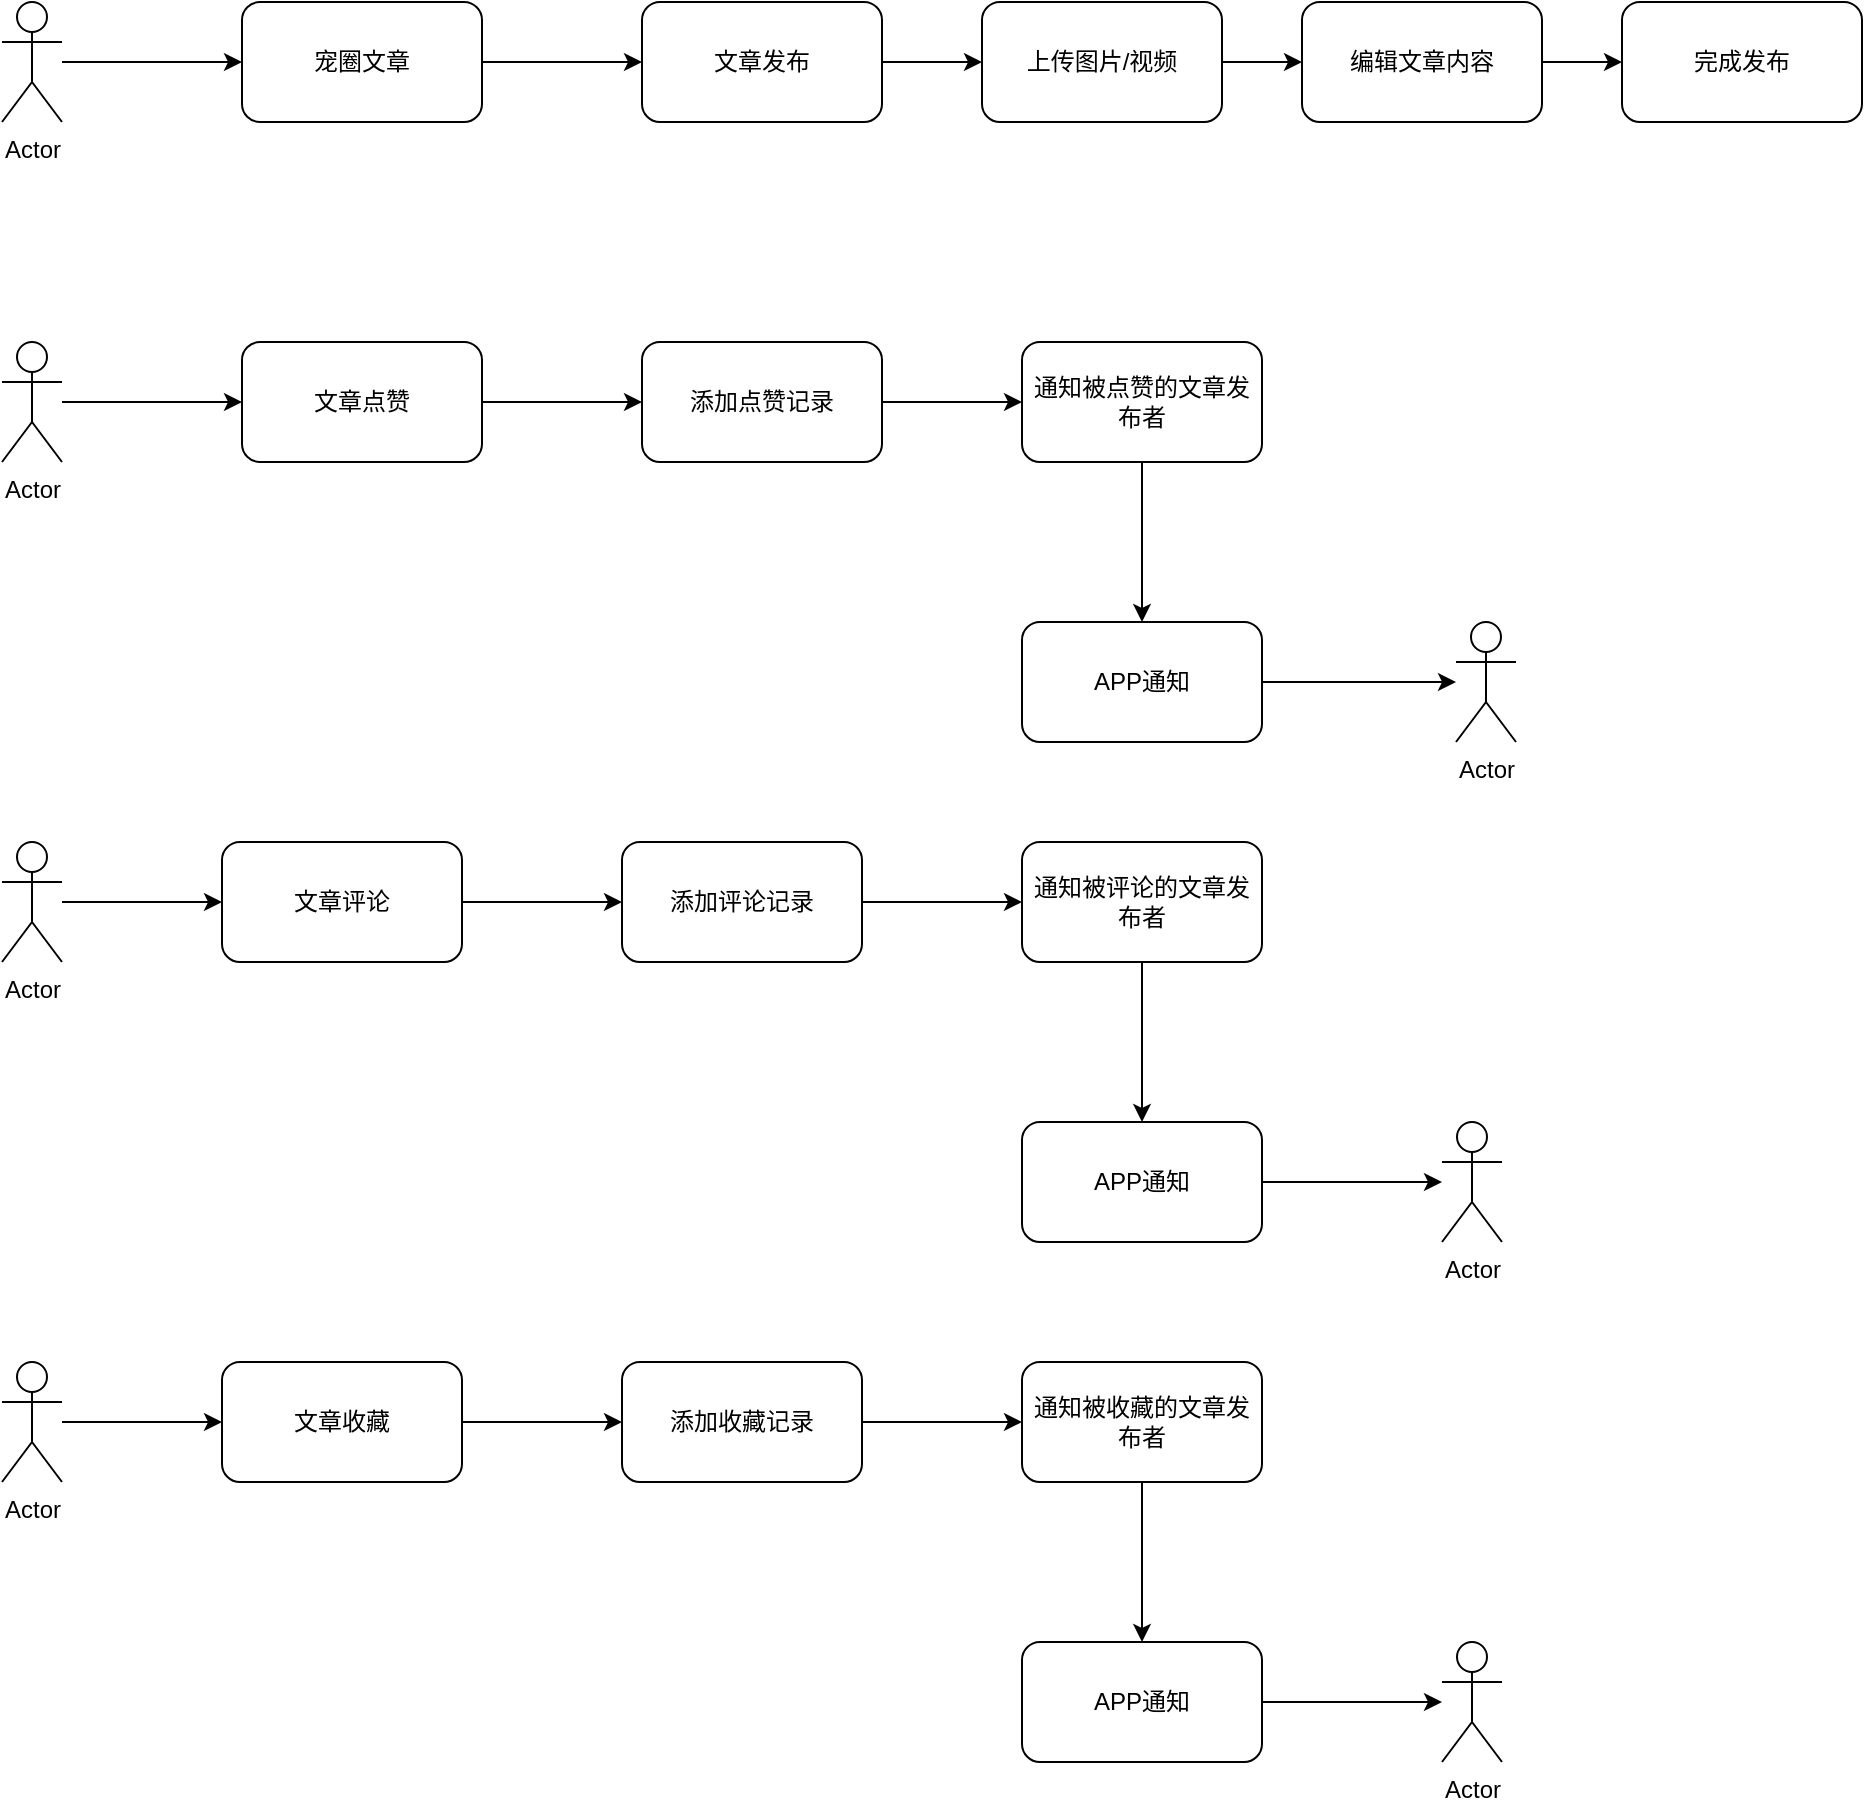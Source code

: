 <mxfile version="15.9.1" type="github">
  <diagram id="4H1GNPo8OheD37s34kiN" name="第 1 页">
    <mxGraphModel dx="1673" dy="887" grid="1" gridSize="10" guides="1" tooltips="1" connect="1" arrows="1" fold="1" page="1" pageScale="1" pageWidth="827" pageHeight="1169" math="0" shadow="0">
      <root>
        <mxCell id="0" />
        <mxCell id="1" parent="0" />
        <mxCell id="9aVAmsFQlcjrHRue2oDb-4" value="" style="edgeStyle=orthogonalEdgeStyle;rounded=0;orthogonalLoop=1;jettySize=auto;html=1;" edge="1" parent="1" source="9aVAmsFQlcjrHRue2oDb-2" target="9aVAmsFQlcjrHRue2oDb-3">
          <mxGeometry relative="1" as="geometry" />
        </mxCell>
        <mxCell id="9aVAmsFQlcjrHRue2oDb-2" value="Actor" style="shape=umlActor;verticalLabelPosition=bottom;verticalAlign=top;html=1;outlineConnect=0;" vertex="1" parent="1">
          <mxGeometry x="70" y="80" width="30" height="60" as="geometry" />
        </mxCell>
        <mxCell id="9aVAmsFQlcjrHRue2oDb-6" value="" style="edgeStyle=orthogonalEdgeStyle;rounded=0;orthogonalLoop=1;jettySize=auto;html=1;" edge="1" parent="1" source="9aVAmsFQlcjrHRue2oDb-3" target="9aVAmsFQlcjrHRue2oDb-5">
          <mxGeometry relative="1" as="geometry" />
        </mxCell>
        <mxCell id="9aVAmsFQlcjrHRue2oDb-3" value="宠圈文章" style="rounded=1;whiteSpace=wrap;html=1;" vertex="1" parent="1">
          <mxGeometry x="190" y="80" width="120" height="60" as="geometry" />
        </mxCell>
        <mxCell id="9aVAmsFQlcjrHRue2oDb-8" value="" style="edgeStyle=orthogonalEdgeStyle;rounded=0;orthogonalLoop=1;jettySize=auto;html=1;" edge="1" parent="1" source="9aVAmsFQlcjrHRue2oDb-5" target="9aVAmsFQlcjrHRue2oDb-7">
          <mxGeometry relative="1" as="geometry" />
        </mxCell>
        <mxCell id="9aVAmsFQlcjrHRue2oDb-5" value="文章发布" style="rounded=1;whiteSpace=wrap;html=1;" vertex="1" parent="1">
          <mxGeometry x="390" y="80" width="120" height="60" as="geometry" />
        </mxCell>
        <mxCell id="9aVAmsFQlcjrHRue2oDb-10" value="" style="edgeStyle=orthogonalEdgeStyle;rounded=0;orthogonalLoop=1;jettySize=auto;html=1;" edge="1" parent="1" source="9aVAmsFQlcjrHRue2oDb-7" target="9aVAmsFQlcjrHRue2oDb-9">
          <mxGeometry relative="1" as="geometry" />
        </mxCell>
        <mxCell id="9aVAmsFQlcjrHRue2oDb-7" value="&lt;span&gt;上传图片/视频&lt;/span&gt;" style="rounded=1;whiteSpace=wrap;html=1;" vertex="1" parent="1">
          <mxGeometry x="560" y="80" width="120" height="60" as="geometry" />
        </mxCell>
        <mxCell id="9aVAmsFQlcjrHRue2oDb-14" value="" style="edgeStyle=orthogonalEdgeStyle;rounded=0;orthogonalLoop=1;jettySize=auto;html=1;" edge="1" parent="1" source="9aVAmsFQlcjrHRue2oDb-9" target="9aVAmsFQlcjrHRue2oDb-13">
          <mxGeometry relative="1" as="geometry" />
        </mxCell>
        <mxCell id="9aVAmsFQlcjrHRue2oDb-9" value="编辑文章内容" style="rounded=1;whiteSpace=wrap;html=1;" vertex="1" parent="1">
          <mxGeometry x="720" y="80" width="120" height="60" as="geometry" />
        </mxCell>
        <mxCell id="9aVAmsFQlcjrHRue2oDb-13" value="完成发布" style="rounded=1;whiteSpace=wrap;html=1;" vertex="1" parent="1">
          <mxGeometry x="880" y="80" width="120" height="60" as="geometry" />
        </mxCell>
        <mxCell id="9aVAmsFQlcjrHRue2oDb-19" value="" style="edgeStyle=orthogonalEdgeStyle;rounded=0;orthogonalLoop=1;jettySize=auto;html=1;" edge="1" parent="1" source="9aVAmsFQlcjrHRue2oDb-15" target="9aVAmsFQlcjrHRue2oDb-18">
          <mxGeometry relative="1" as="geometry" />
        </mxCell>
        <mxCell id="9aVAmsFQlcjrHRue2oDb-15" value="Actor" style="shape=umlActor;verticalLabelPosition=bottom;verticalAlign=top;html=1;outlineConnect=0;" vertex="1" parent="1">
          <mxGeometry x="70" y="250" width="30" height="60" as="geometry" />
        </mxCell>
        <mxCell id="9aVAmsFQlcjrHRue2oDb-21" value="" style="edgeStyle=orthogonalEdgeStyle;rounded=0;orthogonalLoop=1;jettySize=auto;html=1;" edge="1" parent="1" source="9aVAmsFQlcjrHRue2oDb-18" target="9aVAmsFQlcjrHRue2oDb-20">
          <mxGeometry relative="1" as="geometry" />
        </mxCell>
        <mxCell id="9aVAmsFQlcjrHRue2oDb-18" value="文章点赞" style="rounded=1;whiteSpace=wrap;html=1;" vertex="1" parent="1">
          <mxGeometry x="190" y="250" width="120" height="60" as="geometry" />
        </mxCell>
        <mxCell id="9aVAmsFQlcjrHRue2oDb-23" value="" style="edgeStyle=orthogonalEdgeStyle;rounded=0;orthogonalLoop=1;jettySize=auto;html=1;" edge="1" parent="1" source="9aVAmsFQlcjrHRue2oDb-20" target="9aVAmsFQlcjrHRue2oDb-22">
          <mxGeometry relative="1" as="geometry" />
        </mxCell>
        <mxCell id="9aVAmsFQlcjrHRue2oDb-20" value="添加点赞记录" style="rounded=1;whiteSpace=wrap;html=1;" vertex="1" parent="1">
          <mxGeometry x="390" y="250" width="120" height="60" as="geometry" />
        </mxCell>
        <mxCell id="9aVAmsFQlcjrHRue2oDb-25" value="" style="edgeStyle=orthogonalEdgeStyle;rounded=0;orthogonalLoop=1;jettySize=auto;html=1;" edge="1" parent="1" source="9aVAmsFQlcjrHRue2oDb-22" target="9aVAmsFQlcjrHRue2oDb-24">
          <mxGeometry relative="1" as="geometry" />
        </mxCell>
        <mxCell id="9aVAmsFQlcjrHRue2oDb-22" value="通知被点赞的文章发布者" style="rounded=1;whiteSpace=wrap;html=1;" vertex="1" parent="1">
          <mxGeometry x="580" y="250" width="120" height="60" as="geometry" />
        </mxCell>
        <mxCell id="9aVAmsFQlcjrHRue2oDb-28" value="" style="edgeStyle=orthogonalEdgeStyle;rounded=0;orthogonalLoop=1;jettySize=auto;html=1;" edge="1" parent="1" source="9aVAmsFQlcjrHRue2oDb-24" target="9aVAmsFQlcjrHRue2oDb-26">
          <mxGeometry relative="1" as="geometry" />
        </mxCell>
        <mxCell id="9aVAmsFQlcjrHRue2oDb-24" value="APP通知" style="rounded=1;whiteSpace=wrap;html=1;" vertex="1" parent="1">
          <mxGeometry x="580" y="390" width="120" height="60" as="geometry" />
        </mxCell>
        <mxCell id="9aVAmsFQlcjrHRue2oDb-26" value="Actor" style="shape=umlActor;verticalLabelPosition=bottom;verticalAlign=top;html=1;outlineConnect=0;" vertex="1" parent="1">
          <mxGeometry x="797" y="390" width="30" height="60" as="geometry" />
        </mxCell>
        <mxCell id="9aVAmsFQlcjrHRue2oDb-31" value="" style="edgeStyle=orthogonalEdgeStyle;rounded=0;orthogonalLoop=1;jettySize=auto;html=1;" edge="1" parent="1" source="9aVAmsFQlcjrHRue2oDb-29" target="9aVAmsFQlcjrHRue2oDb-30">
          <mxGeometry relative="1" as="geometry" />
        </mxCell>
        <mxCell id="9aVAmsFQlcjrHRue2oDb-29" value="Actor" style="shape=umlActor;verticalLabelPosition=bottom;verticalAlign=top;html=1;outlineConnect=0;" vertex="1" parent="1">
          <mxGeometry x="70" y="500" width="30" height="60" as="geometry" />
        </mxCell>
        <mxCell id="9aVAmsFQlcjrHRue2oDb-33" value="" style="edgeStyle=orthogonalEdgeStyle;rounded=0;orthogonalLoop=1;jettySize=auto;html=1;" edge="1" parent="1" source="9aVAmsFQlcjrHRue2oDb-30" target="9aVAmsFQlcjrHRue2oDb-32">
          <mxGeometry relative="1" as="geometry" />
        </mxCell>
        <mxCell id="9aVAmsFQlcjrHRue2oDb-30" value="文章评论" style="rounded=1;whiteSpace=wrap;html=1;" vertex="1" parent="1">
          <mxGeometry x="180" y="500" width="120" height="60" as="geometry" />
        </mxCell>
        <mxCell id="9aVAmsFQlcjrHRue2oDb-35" value="" style="edgeStyle=orthogonalEdgeStyle;rounded=0;orthogonalLoop=1;jettySize=auto;html=1;" edge="1" parent="1" source="9aVAmsFQlcjrHRue2oDb-32" target="9aVAmsFQlcjrHRue2oDb-34">
          <mxGeometry relative="1" as="geometry" />
        </mxCell>
        <mxCell id="9aVAmsFQlcjrHRue2oDb-32" value="添加评论记录" style="rounded=1;whiteSpace=wrap;html=1;" vertex="1" parent="1">
          <mxGeometry x="380" y="500" width="120" height="60" as="geometry" />
        </mxCell>
        <mxCell id="9aVAmsFQlcjrHRue2oDb-37" value="" style="edgeStyle=orthogonalEdgeStyle;rounded=0;orthogonalLoop=1;jettySize=auto;html=1;" edge="1" parent="1" source="9aVAmsFQlcjrHRue2oDb-34" target="9aVAmsFQlcjrHRue2oDb-36">
          <mxGeometry relative="1" as="geometry" />
        </mxCell>
        <mxCell id="9aVAmsFQlcjrHRue2oDb-34" value="通知被评论的文章发布者" style="rounded=1;whiteSpace=wrap;html=1;" vertex="1" parent="1">
          <mxGeometry x="580" y="500" width="120" height="60" as="geometry" />
        </mxCell>
        <mxCell id="9aVAmsFQlcjrHRue2oDb-39" value="" style="edgeStyle=orthogonalEdgeStyle;rounded=0;orthogonalLoop=1;jettySize=auto;html=1;" edge="1" parent="1" source="9aVAmsFQlcjrHRue2oDb-36" target="9aVAmsFQlcjrHRue2oDb-38">
          <mxGeometry relative="1" as="geometry" />
        </mxCell>
        <mxCell id="9aVAmsFQlcjrHRue2oDb-36" value="APP通知" style="rounded=1;whiteSpace=wrap;html=1;" vertex="1" parent="1">
          <mxGeometry x="580" y="640" width="120" height="60" as="geometry" />
        </mxCell>
        <mxCell id="9aVAmsFQlcjrHRue2oDb-38" value="Actor" style="shape=umlActor;verticalLabelPosition=bottom;verticalAlign=top;html=1;outlineConnect=0;" vertex="1" parent="1">
          <mxGeometry x="790" y="640" width="30" height="60" as="geometry" />
        </mxCell>
        <mxCell id="9aVAmsFQlcjrHRue2oDb-42" value="" style="edgeStyle=orthogonalEdgeStyle;rounded=0;orthogonalLoop=1;jettySize=auto;html=1;" edge="1" parent="1" source="9aVAmsFQlcjrHRue2oDb-40" target="9aVAmsFQlcjrHRue2oDb-41">
          <mxGeometry relative="1" as="geometry" />
        </mxCell>
        <mxCell id="9aVAmsFQlcjrHRue2oDb-40" value="Actor" style="shape=umlActor;verticalLabelPosition=bottom;verticalAlign=top;html=1;outlineConnect=0;" vertex="1" parent="1">
          <mxGeometry x="70" y="760" width="30" height="60" as="geometry" />
        </mxCell>
        <mxCell id="9aVAmsFQlcjrHRue2oDb-44" value="" style="edgeStyle=orthogonalEdgeStyle;rounded=0;orthogonalLoop=1;jettySize=auto;html=1;" edge="1" parent="1" source="9aVAmsFQlcjrHRue2oDb-41" target="9aVAmsFQlcjrHRue2oDb-43">
          <mxGeometry relative="1" as="geometry" />
        </mxCell>
        <mxCell id="9aVAmsFQlcjrHRue2oDb-41" value="文章收藏" style="rounded=1;whiteSpace=wrap;html=1;" vertex="1" parent="1">
          <mxGeometry x="180" y="760" width="120" height="60" as="geometry" />
        </mxCell>
        <mxCell id="9aVAmsFQlcjrHRue2oDb-46" value="" style="edgeStyle=orthogonalEdgeStyle;rounded=0;orthogonalLoop=1;jettySize=auto;html=1;" edge="1" parent="1" source="9aVAmsFQlcjrHRue2oDb-43" target="9aVAmsFQlcjrHRue2oDb-45">
          <mxGeometry relative="1" as="geometry" />
        </mxCell>
        <mxCell id="9aVAmsFQlcjrHRue2oDb-43" value="添加收藏记录" style="rounded=1;whiteSpace=wrap;html=1;" vertex="1" parent="1">
          <mxGeometry x="380" y="760" width="120" height="60" as="geometry" />
        </mxCell>
        <mxCell id="9aVAmsFQlcjrHRue2oDb-48" value="" style="edgeStyle=orthogonalEdgeStyle;rounded=0;orthogonalLoop=1;jettySize=auto;html=1;" edge="1" parent="1" source="9aVAmsFQlcjrHRue2oDb-45" target="9aVAmsFQlcjrHRue2oDb-47">
          <mxGeometry relative="1" as="geometry" />
        </mxCell>
        <mxCell id="9aVAmsFQlcjrHRue2oDb-45" value="通知被收藏的文章发布者" style="rounded=1;whiteSpace=wrap;html=1;" vertex="1" parent="1">
          <mxGeometry x="580" y="760" width="120" height="60" as="geometry" />
        </mxCell>
        <mxCell id="9aVAmsFQlcjrHRue2oDb-50" value="" style="edgeStyle=orthogonalEdgeStyle;rounded=0;orthogonalLoop=1;jettySize=auto;html=1;" edge="1" parent="1" source="9aVAmsFQlcjrHRue2oDb-47" target="9aVAmsFQlcjrHRue2oDb-49">
          <mxGeometry relative="1" as="geometry" />
        </mxCell>
        <mxCell id="9aVAmsFQlcjrHRue2oDb-47" value="APP通知" style="rounded=1;whiteSpace=wrap;html=1;" vertex="1" parent="1">
          <mxGeometry x="580" y="900" width="120" height="60" as="geometry" />
        </mxCell>
        <mxCell id="9aVAmsFQlcjrHRue2oDb-49" value="Actor" style="shape=umlActor;verticalLabelPosition=bottom;verticalAlign=top;html=1;outlineConnect=0;" vertex="1" parent="1">
          <mxGeometry x="790" y="900" width="30" height="60" as="geometry" />
        </mxCell>
      </root>
    </mxGraphModel>
  </diagram>
</mxfile>

